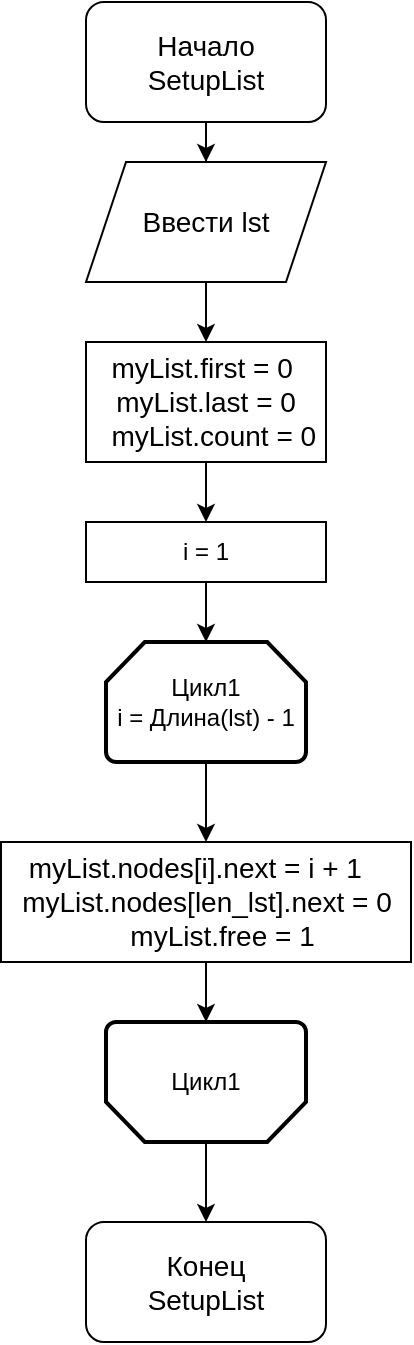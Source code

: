 <mxfile version="26.1.3">
  <diagram name="Страница — 1" id="hi3maOYxdtd5-xxtNOdB">
    <mxGraphModel dx="1311" dy="666" grid="1" gridSize="10" guides="1" tooltips="1" connect="1" arrows="1" fold="1" page="1" pageScale="1" pageWidth="827" pageHeight="1169" math="0" shadow="0">
      <root>
        <mxCell id="0" />
        <mxCell id="1" parent="0" />
        <mxCell id="FxxYlGLEtM2QjZ5-GXDw-1" style="edgeStyle=orthogonalEdgeStyle;rounded=0;orthogonalLoop=1;jettySize=auto;html=1;fontSize=14;fontFamily=Helvetica;" edge="1" parent="1" source="FxxYlGLEtM2QjZ5-GXDw-2" target="FxxYlGLEtM2QjZ5-GXDw-4">
          <mxGeometry relative="1" as="geometry">
            <mxPoint x="260" y="220" as="targetPoint" />
          </mxGeometry>
        </mxCell>
        <mxCell id="FxxYlGLEtM2QjZ5-GXDw-2" value="Начало&lt;div&gt;SetupList&lt;/div&gt;" style="rounded=1;whiteSpace=wrap;html=1;fontSize=14;fontFamily=Helvetica;" vertex="1" parent="1">
          <mxGeometry x="200" y="120" width="120" height="60" as="geometry" />
        </mxCell>
        <mxCell id="FxxYlGLEtM2QjZ5-GXDw-3" style="edgeStyle=orthogonalEdgeStyle;rounded=0;orthogonalLoop=1;jettySize=auto;html=1;fontSize=14;fontFamily=Helvetica;" edge="1" parent="1" source="FxxYlGLEtM2QjZ5-GXDw-4" target="FxxYlGLEtM2QjZ5-GXDw-6">
          <mxGeometry relative="1" as="geometry">
            <mxPoint x="260" y="300" as="targetPoint" />
          </mxGeometry>
        </mxCell>
        <mxCell id="FxxYlGLEtM2QjZ5-GXDw-4" value="Ввести lst" style="shape=parallelogram;perimeter=parallelogramPerimeter;whiteSpace=wrap;html=1;fixedSize=1;fontSize=14;fontFamily=Helvetica;" vertex="1" parent="1">
          <mxGeometry x="200" y="200" width="120" height="60" as="geometry" />
        </mxCell>
        <mxCell id="FxxYlGLEtM2QjZ5-GXDw-11" style="edgeStyle=orthogonalEdgeStyle;rounded=0;orthogonalLoop=1;jettySize=auto;html=1;entryX=0.5;entryY=0;entryDx=0;entryDy=0;" edge="1" parent="1" source="FxxYlGLEtM2QjZ5-GXDw-6" target="FxxYlGLEtM2QjZ5-GXDw-10">
          <mxGeometry relative="1" as="geometry" />
        </mxCell>
        <mxCell id="FxxYlGLEtM2QjZ5-GXDw-6" value="&lt;div&gt;myList.first = 0&amp;nbsp; &amp;nbsp;&amp;nbsp;&lt;span style=&quot;background-color: transparent; color: light-dark(rgb(0, 0, 0), rgb(255, 255, 255));&quot;&gt;myList.last = 0&amp;nbsp;&amp;nbsp;&lt;/span&gt;&lt;/div&gt;&lt;div&gt;&amp;nbsp; myList.count = 0&lt;/div&gt;" style="rounded=0;whiteSpace=wrap;html=1;fontSize=14;fontFamily=Helvetica;" vertex="1" parent="1">
          <mxGeometry x="200" y="290" width="120" height="60" as="geometry" />
        </mxCell>
        <mxCell id="FxxYlGLEtM2QjZ5-GXDw-7" value="Конец&lt;div&gt;SetupList&lt;/div&gt;" style="rounded=1;whiteSpace=wrap;html=1;fontSize=14;" vertex="1" parent="1">
          <mxGeometry x="200" y="730" width="120" height="60" as="geometry" />
        </mxCell>
        <mxCell id="FxxYlGLEtM2QjZ5-GXDw-15" style="edgeStyle=orthogonalEdgeStyle;rounded=0;orthogonalLoop=1;jettySize=auto;html=1;entryX=0.5;entryY=0;entryDx=0;entryDy=0;" edge="1" parent="1" source="FxxYlGLEtM2QjZ5-GXDw-8" target="FxxYlGLEtM2QjZ5-GXDw-13">
          <mxGeometry relative="1" as="geometry" />
        </mxCell>
        <mxCell id="FxxYlGLEtM2QjZ5-GXDw-8" value="Цикл1&lt;div&gt;i = Длина(lst) - 1&lt;/div&gt;" style="strokeWidth=2;html=1;shape=mxgraph.flowchart.loop_limit;whiteSpace=wrap;" vertex="1" parent="1">
          <mxGeometry x="210" y="440" width="100" height="60" as="geometry" />
        </mxCell>
        <mxCell id="FxxYlGLEtM2QjZ5-GXDw-12" style="edgeStyle=orthogonalEdgeStyle;rounded=0;orthogonalLoop=1;jettySize=auto;html=1;" edge="1" parent="1" source="FxxYlGLEtM2QjZ5-GXDw-10" target="FxxYlGLEtM2QjZ5-GXDw-8">
          <mxGeometry relative="1" as="geometry" />
        </mxCell>
        <mxCell id="FxxYlGLEtM2QjZ5-GXDw-10" value="i = 1" style="rounded=0;whiteSpace=wrap;html=1;" vertex="1" parent="1">
          <mxGeometry x="200" y="380" width="120" height="30" as="geometry" />
        </mxCell>
        <mxCell id="FxxYlGLEtM2QjZ5-GXDw-13" value="&lt;div&gt;&lt;font style=&quot;font-size: 14px;&quot;&gt;myList.nodes[i].next = i + 1&lt;span style=&quot;background-color: transparent; color: light-dark(rgb(0, 0, 0), rgb(255, 255, 255));&quot;&gt;&amp;nbsp; &amp;nbsp; myList.nodes[len_lst].next = 0&lt;/span&gt;&lt;/font&gt;&lt;/div&gt;&lt;div&gt;&lt;font style=&quot;font-size: 14px;&quot;&gt;&amp;nbsp; &amp;nbsp; myList.free = 1&lt;/font&gt;&lt;/div&gt;" style="rounded=0;whiteSpace=wrap;html=1;" vertex="1" parent="1">
          <mxGeometry x="157.5" y="540" width="205" height="60" as="geometry" />
        </mxCell>
        <mxCell id="FxxYlGLEtM2QjZ5-GXDw-20" style="edgeStyle=orthogonalEdgeStyle;rounded=0;orthogonalLoop=1;jettySize=auto;html=1;entryX=0.5;entryY=0;entryDx=0;entryDy=0;" edge="1" parent="1" source="FxxYlGLEtM2QjZ5-GXDw-17" target="FxxYlGLEtM2QjZ5-GXDw-7">
          <mxGeometry relative="1" as="geometry" />
        </mxCell>
        <mxCell id="FxxYlGLEtM2QjZ5-GXDw-17" value="Цикл1" style="strokeWidth=2;html=1;shape=mxgraph.flowchart.loop_limit;whiteSpace=wrap;direction=west;" vertex="1" parent="1">
          <mxGeometry x="210" y="630" width="100" height="60" as="geometry" />
        </mxCell>
        <mxCell id="FxxYlGLEtM2QjZ5-GXDw-18" style="edgeStyle=orthogonalEdgeStyle;rounded=0;orthogonalLoop=1;jettySize=auto;html=1;entryX=0.5;entryY=1;entryDx=0;entryDy=0;entryPerimeter=0;" edge="1" parent="1" source="FxxYlGLEtM2QjZ5-GXDw-13" target="FxxYlGLEtM2QjZ5-GXDw-17">
          <mxGeometry relative="1" as="geometry" />
        </mxCell>
      </root>
    </mxGraphModel>
  </diagram>
</mxfile>
